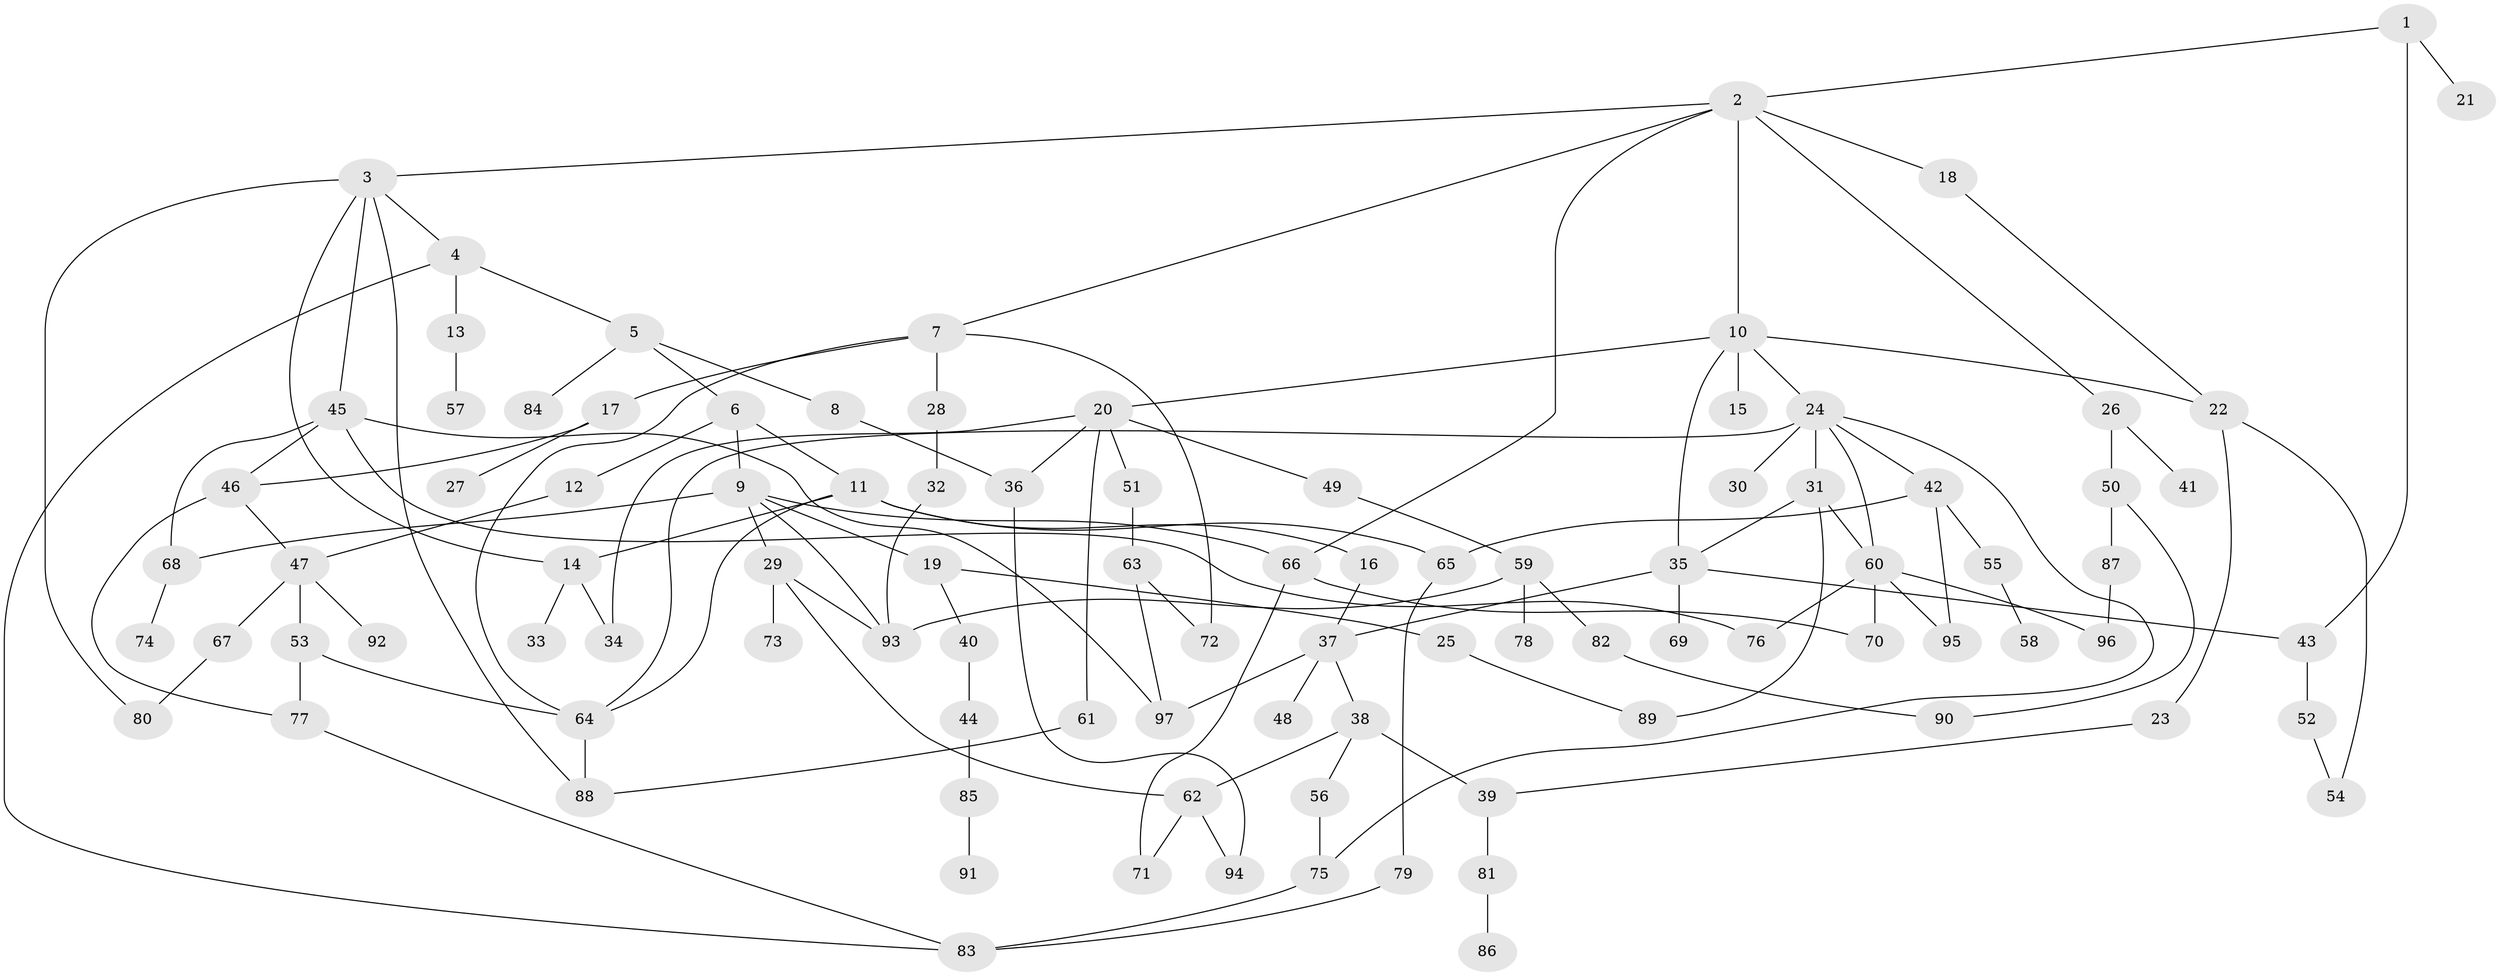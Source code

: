 // coarse degree distribution, {2: 0.3333333333333333, 7: 0.06349206349206349, 6: 0.07936507936507936, 5: 0.1111111111111111, 1: 0.20634920634920634, 4: 0.07936507936507936, 8: 0.031746031746031744, 3: 0.09523809523809523}
// Generated by graph-tools (version 1.1) at 2025/51/02/27/25 19:51:37]
// undirected, 97 vertices, 137 edges
graph export_dot {
graph [start="1"]
  node [color=gray90,style=filled];
  1;
  2;
  3;
  4;
  5;
  6;
  7;
  8;
  9;
  10;
  11;
  12;
  13;
  14;
  15;
  16;
  17;
  18;
  19;
  20;
  21;
  22;
  23;
  24;
  25;
  26;
  27;
  28;
  29;
  30;
  31;
  32;
  33;
  34;
  35;
  36;
  37;
  38;
  39;
  40;
  41;
  42;
  43;
  44;
  45;
  46;
  47;
  48;
  49;
  50;
  51;
  52;
  53;
  54;
  55;
  56;
  57;
  58;
  59;
  60;
  61;
  62;
  63;
  64;
  65;
  66;
  67;
  68;
  69;
  70;
  71;
  72;
  73;
  74;
  75;
  76;
  77;
  78;
  79;
  80;
  81;
  82;
  83;
  84;
  85;
  86;
  87;
  88;
  89;
  90;
  91;
  92;
  93;
  94;
  95;
  96;
  97;
  1 -- 2;
  1 -- 21;
  1 -- 43;
  2 -- 3;
  2 -- 7;
  2 -- 10;
  2 -- 18;
  2 -- 26;
  2 -- 66;
  3 -- 4;
  3 -- 45;
  3 -- 80;
  3 -- 14;
  3 -- 88;
  4 -- 5;
  4 -- 13;
  4 -- 83;
  5 -- 6;
  5 -- 8;
  5 -- 84;
  6 -- 9;
  6 -- 11;
  6 -- 12;
  7 -- 17;
  7 -- 28;
  7 -- 72;
  7 -- 64;
  8 -- 36;
  9 -- 19;
  9 -- 29;
  9 -- 68;
  9 -- 93;
  9 -- 66;
  10 -- 15;
  10 -- 20;
  10 -- 24;
  10 -- 35;
  10 -- 22;
  11 -- 14;
  11 -- 16;
  11 -- 64;
  11 -- 65;
  12 -- 47;
  13 -- 57;
  14 -- 33;
  14 -- 34;
  16 -- 37;
  17 -- 27;
  17 -- 46;
  18 -- 22;
  19 -- 25;
  19 -- 40;
  20 -- 34;
  20 -- 49;
  20 -- 51;
  20 -- 61;
  20 -- 36;
  22 -- 23;
  22 -- 54;
  23 -- 39;
  24 -- 30;
  24 -- 31;
  24 -- 42;
  24 -- 60;
  24 -- 64;
  24 -- 75;
  25 -- 89;
  26 -- 41;
  26 -- 50;
  28 -- 32;
  29 -- 73;
  29 -- 93;
  29 -- 62;
  31 -- 89;
  31 -- 60;
  31 -- 35;
  32 -- 93;
  35 -- 37;
  35 -- 69;
  35 -- 43;
  36 -- 94;
  37 -- 38;
  37 -- 48;
  37 -- 97;
  38 -- 56;
  38 -- 62;
  38 -- 39;
  39 -- 81;
  40 -- 44;
  42 -- 55;
  42 -- 65;
  42 -- 95;
  43 -- 52;
  44 -- 85;
  45 -- 76;
  45 -- 46;
  45 -- 68;
  45 -- 97;
  46 -- 77;
  46 -- 47;
  47 -- 53;
  47 -- 67;
  47 -- 92;
  49 -- 59;
  50 -- 87;
  50 -- 90;
  51 -- 63;
  52 -- 54;
  53 -- 77;
  53 -- 64;
  55 -- 58;
  56 -- 75;
  59 -- 78;
  59 -- 82;
  59 -- 93;
  60 -- 76;
  60 -- 95;
  60 -- 96;
  60 -- 70;
  61 -- 88;
  62 -- 71;
  62 -- 94;
  63 -- 97;
  63 -- 72;
  64 -- 88;
  65 -- 79;
  66 -- 70;
  66 -- 71;
  67 -- 80;
  68 -- 74;
  75 -- 83;
  77 -- 83;
  79 -- 83;
  81 -- 86;
  82 -- 90;
  85 -- 91;
  87 -- 96;
}
